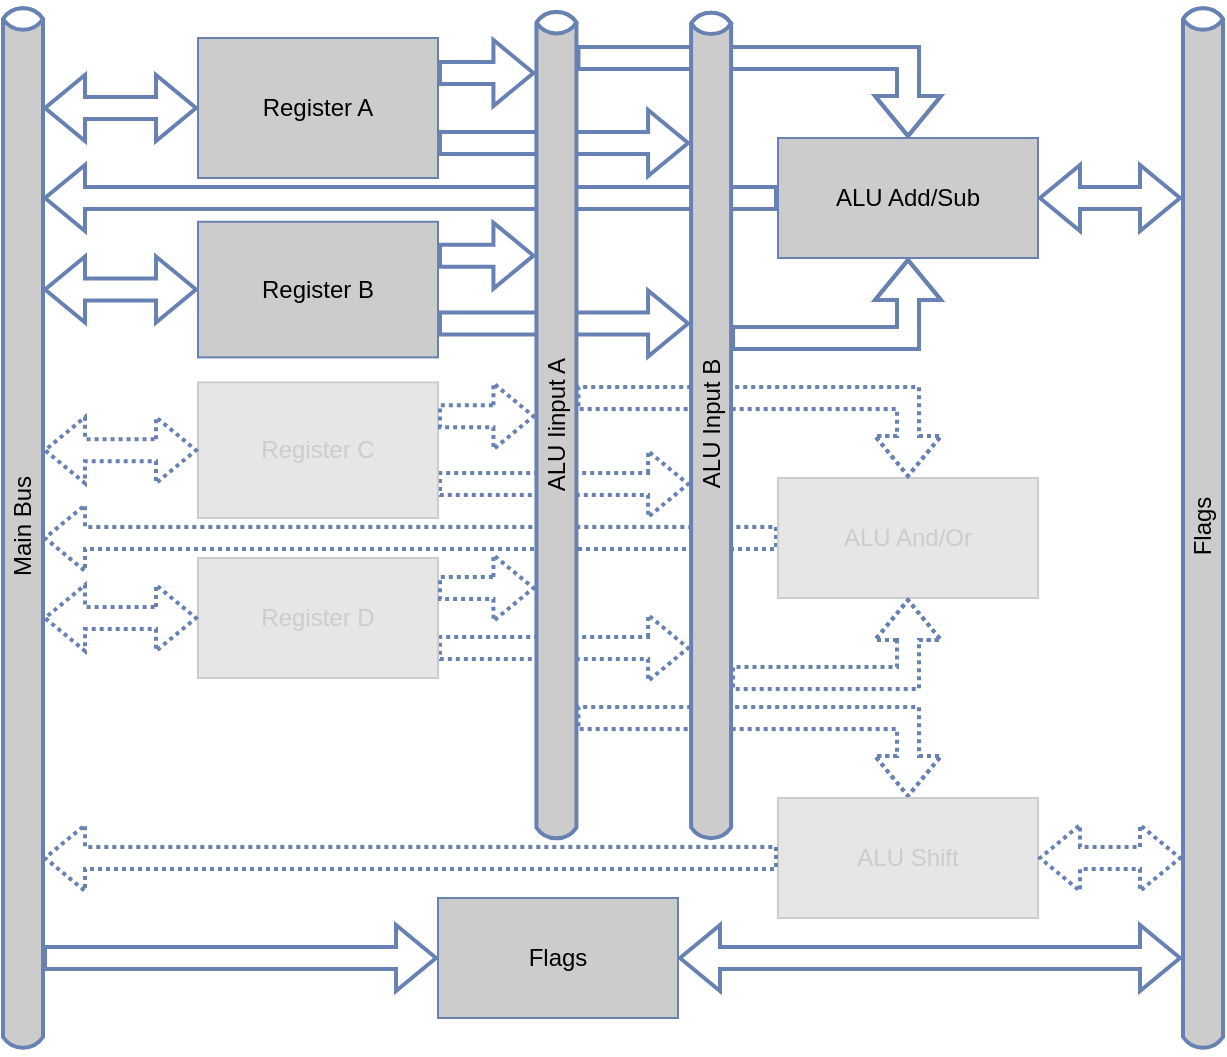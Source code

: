 <mxfile version="14.3.0"><diagram id="TNKKldhKS68kckCPZqr1" name="Page-1"><mxGraphModel dx="810" dy="552" grid="1" gridSize="10" guides="1" tooltips="1" connect="1" arrows="1" fold="1" page="1" pageScale="1" pageWidth="850" pageHeight="1100" math="0" shadow="0"><root><mxCell id="0"/><mxCell id="1" parent="0"/><mxCell id="EVdcOBMYcyQD0Lc4m5Qk-73" value="" style="strokeColor=#6881B3;edgeStyle=none;rounded=0;endArrow=none;html=1;strokeWidth=2;fontSize=22;fontColor=#000000;shape=flexArrow;endFill=0;startArrow=block;exitX=0.5;exitY=0;exitDx=0;exitDy=0;dashed=1;dashPattern=1 1;" edge="1" parent="1" source="EVdcOBMYcyQD0Lc4m5Qk-53" target="EVdcOBMYcyQD0Lc4m5Qk-62"><mxGeometry relative="1" as="geometry"><mxPoint x="588" y="520" as="sourcePoint"/><mxPoint x="410" y="490" as="targetPoint"/><Array as="points"><mxPoint x="555" y="470"/></Array></mxGeometry></mxCell><mxCell id="EVdcOBMYcyQD0Lc4m5Qk-84" value="" style="strokeColor=#6881B3;edgeStyle=none;rounded=0;endArrow=none;html=1;strokeWidth=2;fontSize=22;fontColor=#000000;shape=flexArrow;endFill=0;startArrow=block;entryX=1;entryY=0.75;entryDx=0;entryDy=0;dashed=1;dashPattern=1 1;" edge="1" parent="1" source="EVdcOBMYcyQD0Lc4m5Qk-67" target="EVdcOBMYcyQD0Lc4m5Qk-6"><mxGeometry relative="1" as="geometry"><mxPoint x="446.26" y="450.0" as="sourcePoint"/><mxPoint x="340" y="450" as="targetPoint"/></mxGeometry></mxCell><mxCell id="EVdcOBMYcyQD0Lc4m5Qk-83" value="" style="strokeColor=#6881B3;edgeStyle=none;rounded=0;endArrow=none;html=1;strokeWidth=2;fontSize=22;fontColor=#000000;shape=flexArrow;endFill=0;startArrow=block;entryX=1;entryY=0.75;entryDx=0;entryDy=0;dashed=1;dashPattern=1 1;" edge="1" parent="1" source="EVdcOBMYcyQD0Lc4m5Qk-67" target="EVdcOBMYcyQD0Lc4m5Qk-8"><mxGeometry relative="1" as="geometry"><mxPoint x="446.26" y="379.655" as="sourcePoint"/><mxPoint x="340" y="370" as="targetPoint"/></mxGeometry></mxCell><mxCell id="EVdcOBMYcyQD0Lc4m5Qk-75" value="" style="strokeColor=#6881B3;edgeStyle=none;rounded=0;endArrow=none;html=1;strokeWidth=2;fontSize=22;fontColor=#000000;shape=flexArrow;endFill=0;startArrow=block;entryX=1;entryY=0.75;entryDx=0;entryDy=0;" edge="1" parent="1" source="EVdcOBMYcyQD0Lc4m5Qk-67" target="EVdcOBMYcyQD0Lc4m5Qk-9"><mxGeometry relative="1" as="geometry"><mxPoint x="440" y="290" as="sourcePoint"/><mxPoint x="325.16" y="290.0" as="targetPoint"/></mxGeometry></mxCell><mxCell id="EVdcOBMYcyQD0Lc4m5Qk-69" value="" style="strokeColor=#6881B3;edgeStyle=none;rounded=0;endArrow=none;html=1;strokeWidth=2;fontSize=22;fontColor=#000000;shape=flexArrow;endFill=0;startArrow=block;entryX=1;entryY=0.75;entryDx=0;entryDy=0;" edge="1" parent="1" source="EVdcOBMYcyQD0Lc4m5Qk-67" target="EVdcOBMYcyQD0Lc4m5Qk-5"><mxGeometry relative="1" as="geometry"><mxPoint x="409.69" y="190.0" as="sourcePoint"/><mxPoint x="340" y="200" as="targetPoint"/></mxGeometry></mxCell><mxCell id="EVdcOBMYcyQD0Lc4m5Qk-63" value="" style="strokeColor=#6881B3;edgeStyle=none;rounded=0;endArrow=none;html=1;strokeWidth=2;fontSize=22;fontColor=#000000;shape=flexArrow;endFill=0;startArrow=block;exitX=0.5;exitY=0;exitDx=0;exitDy=0;" edge="1" parent="1" source="EVdcOBMYcyQD0Lc4m5Qk-7" target="EVdcOBMYcyQD0Lc4m5Qk-62"><mxGeometry relative="1" as="geometry"><mxPoint x="580" y="200" as="sourcePoint"/><mxPoint x="490" y="170" as="targetPoint"/><Array as="points"><mxPoint x="555" y="140"/></Array></mxGeometry></mxCell><mxCell id="EVdcOBMYcyQD0Lc4m5Qk-66" value="" style="strokeColor=#6881B3;edgeStyle=none;rounded=0;endArrow=none;html=1;strokeWidth=2;fontSize=22;fontColor=#000000;shape=flexArrow;endFill=0;startArrow=block;entryX=1;entryY=0.25;entryDx=0;entryDy=0;" edge="1" parent="1" source="EVdcOBMYcyQD0Lc4m5Qk-62" target="EVdcOBMYcyQD0Lc4m5Qk-5"><mxGeometry relative="1" as="geometry"><mxPoint x="422.88" y="140" as="sourcePoint"/><mxPoint x="340" y="140" as="targetPoint"/></mxGeometry></mxCell><mxCell id="EVdcOBMYcyQD0Lc4m5Qk-5" value="&lt;div&gt;Register A&lt;/div&gt;" style="rounded=0;whiteSpace=wrap;html=1;strokeColor=#6881B3;fillColor=#CCCCCC;" vertex="1" parent="1"><mxGeometry x="200" y="130" width="120" height="70" as="geometry"/></mxCell><mxCell id="EVdcOBMYcyQD0Lc4m5Qk-6" value="&lt;div&gt;Register D&lt;br&gt;&lt;/div&gt;" style="rounded=0;whiteSpace=wrap;html=1;strokeColor=#CCCCCC;fontColor=#CCCCCC;fillColor=#E6E6E6;" vertex="1" parent="1"><mxGeometry x="200" y="390" width="120" height="60" as="geometry"/></mxCell><mxCell id="EVdcOBMYcyQD0Lc4m5Qk-7" value="&lt;div&gt;ALU Add/Sub&lt;/div&gt;" style="rounded=0;whiteSpace=wrap;html=1;strokeColor=#6881B3;sketch=0;shadow=0;glass=0;fillColor=#CCCCCC;" vertex="1" parent="1"><mxGeometry x="490" y="180" width="130" height="60" as="geometry"/></mxCell><mxCell id="EVdcOBMYcyQD0Lc4m5Qk-8" value="&lt;div&gt;Register C&lt;/div&gt;" style="rounded=0;whiteSpace=wrap;html=1;fontColor=#CCCCCC;strokeColor=#CCCCCC;fillColor=#E6E6E6;" vertex="1" parent="1"><mxGeometry x="200" y="302.19" width="120" height="67.81" as="geometry"/></mxCell><mxCell id="EVdcOBMYcyQD0Lc4m5Qk-9" value="&lt;div&gt;Register B&lt;/div&gt;" style="rounded=0;whiteSpace=wrap;html=1;strokeColor=#6881B3;fillColor=#CCCCCC;" vertex="1" parent="1"><mxGeometry x="200" y="221.88" width="120" height="67.81" as="geometry"/></mxCell><mxCell id="EVdcOBMYcyQD0Lc4m5Qk-38" value="Main Bus" style="html=1;fillColor=#CCCCCC;strokeColor=#6881B3;gradientColor=none;gradientDirection=north;strokeWidth=2;shape=mxgraph.networks.bus;gradientColor=none;gradientDirection=north;perimeter=backbonePerimeter;backboneSize=20;rotation=-90;" vertex="1" parent="1"><mxGeometry x="-150" y="365" width="525" height="20" as="geometry"/></mxCell><mxCell id="EVdcOBMYcyQD0Lc4m5Qk-39" value="" style="strokeColor=#6881B3;edgeStyle=none;rounded=0;endArrow=block;html=1;strokeWidth=2;fontSize=22;fontColor=#000000;exitX=0;exitY=0.5;exitDx=0;exitDy=0;shape=flexArrow;startArrow=block;dashed=1;dashPattern=1 1;" edge="1" target="EVdcOBMYcyQD0Lc4m5Qk-38" parent="1" source="EVdcOBMYcyQD0Lc4m5Qk-6"><mxGeometry relative="1" as="geometry"><mxPoint x="480" y="490" as="sourcePoint"/></mxGeometry></mxCell><mxCell id="EVdcOBMYcyQD0Lc4m5Qk-40" value="" style="strokeColor=#6881B3;edgeStyle=none;rounded=0;endArrow=block;html=1;strokeWidth=2;fontSize=22;fontColor=#000000;exitX=0;exitY=0.5;exitDx=0;exitDy=0;shape=flexArrow;startArrow=block;dashed=1;dashPattern=1 1;" edge="1" target="EVdcOBMYcyQD0Lc4m5Qk-38" parent="1" source="EVdcOBMYcyQD0Lc4m5Qk-8"><mxGeometry relative="1" as="geometry"><mxPoint x="540" y="490" as="sourcePoint"/></mxGeometry></mxCell><mxCell id="EVdcOBMYcyQD0Lc4m5Qk-41" value="" style="strokeColor=#6881B3;edgeStyle=none;rounded=0;endArrow=block;html=1;strokeWidth=2;fontSize=22;fontColor=#000000;exitX=0;exitY=0.5;exitDx=0;exitDy=0;shape=flexArrow;startArrow=block;" edge="1" target="EVdcOBMYcyQD0Lc4m5Qk-38" parent="1" source="EVdcOBMYcyQD0Lc4m5Qk-9"><mxGeometry relative="1" as="geometry"><mxPoint x="500" y="440" as="sourcePoint"/></mxGeometry></mxCell><mxCell id="EVdcOBMYcyQD0Lc4m5Qk-42" value="" style="strokeColor=#6881B3;edgeStyle=none;rounded=0;endArrow=block;html=1;strokeWidth=2;fontSize=22;fontColor=#000000;startArrow=classic;startFill=1;exitX=0;exitY=0.5;exitDx=0;exitDy=0;shape=flexArrow;" edge="1" target="EVdcOBMYcyQD0Lc4m5Qk-38" parent="1" source="EVdcOBMYcyQD0Lc4m5Qk-5"><mxGeometry relative="1" as="geometry"><mxPoint x="170" y="190" as="sourcePoint"/></mxGeometry></mxCell><mxCell id="EVdcOBMYcyQD0Lc4m5Qk-44" value="" style="strokeColor=#6881B3;edgeStyle=none;rounded=0;endArrow=block;html=1;strokeWidth=2;fontSize=22;fontColor=#000000;exitX=0;exitY=0.5;exitDx=0;exitDy=0;shape=flexArrow;dashed=1;dashPattern=1 1;" edge="1" target="EVdcOBMYcyQD0Lc4m5Qk-38" parent="1" source="EVdcOBMYcyQD0Lc4m5Qk-52"><mxGeometry relative="1" as="geometry"><mxPoint x="490" y="580" as="sourcePoint"/></mxGeometry></mxCell><mxCell id="EVdcOBMYcyQD0Lc4m5Qk-45" value="" style="strokeColor=#6881B3;edgeStyle=none;rounded=0;endArrow=block;html=1;strokeWidth=2;fontSize=22;fontColor=#000000;exitX=0;exitY=0.5;exitDx=0;exitDy=0;shape=flexArrow;startArrow=none;startFill=0;" edge="1" target="EVdcOBMYcyQD0Lc4m5Qk-38" parent="1" source="EVdcOBMYcyQD0Lc4m5Qk-7"><mxGeometry relative="1" as="geometry"><mxPoint x="600" y="630" as="sourcePoint"/></mxGeometry></mxCell><mxCell id="EVdcOBMYcyQD0Lc4m5Qk-46" value="" style="strokeColor=#6881B3;edgeStyle=none;rounded=0;endArrow=none;html=1;strokeWidth=2;fontSize=22;fontColor=#000000;exitX=0;exitY=0.5;exitDx=0;exitDy=0;shape=flexArrow;endFill=0;startArrow=block;" edge="1" target="EVdcOBMYcyQD0Lc4m5Qk-38" parent="1" source="EVdcOBMYcyQD0Lc4m5Qk-2"><mxGeometry relative="1" as="geometry"><mxPoint x="660" y="630" as="sourcePoint"/></mxGeometry></mxCell><mxCell id="EVdcOBMYcyQD0Lc4m5Qk-52" value="&lt;div&gt;ALU And/Or&lt;/div&gt;" style="rounded=0;whiteSpace=wrap;html=1;sketch=0;shadow=0;glass=0;strokeColor=#CCCCCC;fillColor=#E6E6E6;fontColor=#CCCCCC;" vertex="1" parent="1"><mxGeometry x="490" y="350" width="130" height="60" as="geometry"/></mxCell><mxCell id="EVdcOBMYcyQD0Lc4m5Qk-53" value="&lt;div&gt;ALU Shift&lt;br&gt;&lt;/div&gt;" style="rounded=0;whiteSpace=wrap;html=1;sketch=0;shadow=0;glass=0;strokeColor=#CCCCCC;fillColor=#E6E6E6;fontColor=#CCCCCC;" vertex="1" parent="1"><mxGeometry x="490" y="510" width="130" height="60" as="geometry"/></mxCell><mxCell id="EVdcOBMYcyQD0Lc4m5Qk-2" value="&lt;div&gt;Flags&lt;/div&gt;" style="rounded=0;whiteSpace=wrap;html=1;strokeColor=#6881B3;fillColor=#CCCCCC;" vertex="1" parent="1"><mxGeometry x="320" y="560" width="120" height="60" as="geometry"/></mxCell><mxCell id="EVdcOBMYcyQD0Lc4m5Qk-61" value="" style="strokeColor=#6881B3;edgeStyle=none;rounded=0;endArrow=block;html=1;strokeWidth=2;fontSize=22;fontColor=#000000;shape=flexArrow;exitX=0;exitY=0.5;exitDx=0;exitDy=0;dashed=1;dashPattern=1 1;" edge="1" parent="1" source="EVdcOBMYcyQD0Lc4m5Qk-53" target="EVdcOBMYcyQD0Lc4m5Qk-38"><mxGeometry relative="1" as="geometry"><mxPoint x="410" y="540" as="sourcePoint"/><mxPoint x="100" y="540" as="targetPoint"/></mxGeometry></mxCell><mxCell id="EVdcOBMYcyQD0Lc4m5Qk-62" value="&lt;div&gt;ALU Iinput A&lt;/div&gt;" style="html=1;outlineConnect=0;fillColor=#CCCCCC;strokeColor=#6881B3;gradientColor=none;gradientDirection=north;strokeWidth=2;shape=mxgraph.networks.bus;gradientColor=none;gradientDirection=north;perimeter=backbonePerimeter;backboneSize=20;rounded=0;shadow=0;glass=0;sketch=0;rotation=-90;" vertex="1" parent="1"><mxGeometry x="170" y="313.59" width="418.45" height="20" as="geometry"/></mxCell><mxCell id="EVdcOBMYcyQD0Lc4m5Qk-64" value="" style="strokeColor=#6881B3;edgeStyle=none;rounded=0;endArrow=none;html=1;strokeWidth=2;fontSize=22;fontColor=#000000;shape=flexArrow;endFill=0;startArrow=block;exitX=0.5;exitY=0;exitDx=0;exitDy=0;dashed=1;dashPattern=1 1;" edge="1" parent="1" source="EVdcOBMYcyQD0Lc4m5Qk-52" target="EVdcOBMYcyQD0Lc4m5Qk-62"><mxGeometry relative="1" as="geometry"><mxPoint x="523" y="310" as="sourcePoint"/><mxPoint x="410" y="280" as="targetPoint"/><Array as="points"><mxPoint x="555" y="310"/></Array></mxGeometry></mxCell><mxCell id="EVdcOBMYcyQD0Lc4m5Qk-67" value="ALU Input B" style="html=1;outlineConnect=0;fillColor=#CCCCCC;strokeColor=#6881B3;gradientColor=none;gradientDirection=north;strokeWidth=2;shape=mxgraph.networks.bus;gradientColor=none;gradientDirection=north;perimeter=backbonePerimeter;backboneSize=20;rounded=0;shadow=0;glass=0;sketch=0;rotation=-90;" vertex="1" parent="1"><mxGeometry x="247.54" y="313.69" width="418.02" height="20" as="geometry"/></mxCell><mxCell id="EVdcOBMYcyQD0Lc4m5Qk-68" value="" style="strokeColor=#6881B3;edgeStyle=none;rounded=0;endArrow=none;html=1;strokeWidth=2;fontSize=22;fontColor=#000000;shape=flexArrow;endFill=0;startArrow=block;exitX=0.5;exitY=1;exitDx=0;exitDy=0;" edge="1" parent="1" source="EVdcOBMYcyQD0Lc4m5Qk-7" target="EVdcOBMYcyQD0Lc4m5Qk-67"><mxGeometry relative="1" as="geometry"><mxPoint x="638" y="260" as="sourcePoint"/><mxPoint x="480" y="300" as="targetPoint"/><Array as="points"><mxPoint x="555" y="280"/></Array></mxGeometry></mxCell><mxCell id="EVdcOBMYcyQD0Lc4m5Qk-72" value="" style="strokeColor=#6881B3;edgeStyle=none;rounded=0;endArrow=none;html=1;strokeWidth=2;fontSize=22;fontColor=#000000;shape=flexArrow;endFill=0;startArrow=block;exitX=0.5;exitY=1;exitDx=0;exitDy=0;dashed=1;dashPattern=1 1;" edge="1" parent="1" source="EVdcOBMYcyQD0Lc4m5Qk-52" target="EVdcOBMYcyQD0Lc4m5Qk-67"><mxGeometry relative="1" as="geometry"><mxPoint x="587.88" y="420.0" as="sourcePoint"/><mxPoint x="500" y="450" as="targetPoint"/><Array as="points"><mxPoint x="555" y="450"/></Array></mxGeometry></mxCell><mxCell id="EVdcOBMYcyQD0Lc4m5Qk-74" value="" style="strokeColor=#6881B3;edgeStyle=none;rounded=0;endArrow=none;html=1;strokeWidth=2;fontSize=22;fontColor=#000000;shape=flexArrow;endFill=0;startArrow=block;entryX=1;entryY=0.25;entryDx=0;entryDy=0;" edge="1" parent="1" source="EVdcOBMYcyQD0Lc4m5Qk-62" target="EVdcOBMYcyQD0Lc4m5Qk-9"><mxGeometry relative="1" as="geometry"><mxPoint x="379.69" y="260.0" as="sourcePoint"/><mxPoint x="330" y="260" as="targetPoint"/></mxGeometry></mxCell><mxCell id="EVdcOBMYcyQD0Lc4m5Qk-77" value="Flags" style="html=1;fillColor=#CCCCCC;strokeColor=#6881B3;gradientColor=none;gradientDirection=north;strokeWidth=2;shape=mxgraph.networks.bus;gradientColor=none;gradientDirection=north;perimeter=backbonePerimeter;backboneSize=20;rotation=-90;" vertex="1" parent="1"><mxGeometry x="440" y="365" width="525" height="20" as="geometry"/></mxCell><mxCell id="EVdcOBMYcyQD0Lc4m5Qk-78" value="" style="strokeColor=#6881B3;edgeStyle=none;rounded=0;endArrow=block;html=1;strokeWidth=2;fontSize=22;fontColor=#000000;shape=flexArrow;startArrow=block;entryX=1;entryY=0.5;entryDx=0;entryDy=0;" edge="1" parent="1" source="EVdcOBMYcyQD0Lc4m5Qk-77" target="EVdcOBMYcyQD0Lc4m5Qk-7"><mxGeometry relative="1" as="geometry"><mxPoint x="693.85" y="130.0" as="sourcePoint"/><mxPoint x="599.997" y="130.0" as="targetPoint"/></mxGeometry></mxCell><mxCell id="EVdcOBMYcyQD0Lc4m5Qk-79" value="" style="strokeColor=#6881B3;edgeStyle=none;rounded=0;endArrow=block;html=1;strokeWidth=2;fontSize=22;fontColor=#000000;shape=flexArrow;startArrow=block;entryX=1;entryY=0.5;entryDx=0;entryDy=0;dashed=1;dashPattern=1 1;" edge="1" parent="1" source="EVdcOBMYcyQD0Lc4m5Qk-77" target="EVdcOBMYcyQD0Lc4m5Qk-53"><mxGeometry relative="1" as="geometry"><mxPoint x="698.348" y="559.86" as="sourcePoint"/><mxPoint x="641.57" y="559.86" as="targetPoint"/></mxGeometry></mxCell><mxCell id="EVdcOBMYcyQD0Lc4m5Qk-80" value="" style="strokeColor=#6881B3;edgeStyle=none;rounded=0;endArrow=block;html=1;strokeWidth=2;fontSize=22;fontColor=#000000;shape=flexArrow;startArrow=block;entryX=1;entryY=0.5;entryDx=0;entryDy=0;" edge="1" parent="1" source="EVdcOBMYcyQD0Lc4m5Qk-77" target="EVdcOBMYcyQD0Lc4m5Qk-2"><mxGeometry relative="1" as="geometry"><mxPoint x="536.778" y="609.86" as="sourcePoint"/><mxPoint x="480" y="609.86" as="targetPoint"/></mxGeometry></mxCell><mxCell id="EVdcOBMYcyQD0Lc4m5Qk-81" value="" style="strokeColor=#6881B3;edgeStyle=none;rounded=0;endArrow=none;html=1;strokeWidth=2;fontSize=22;fontColor=#000000;shape=flexArrow;endFill=0;startArrow=block;entryX=1;entryY=0.25;entryDx=0;entryDy=0;dashed=1;dashPattern=1 1;" edge="1" parent="1" source="EVdcOBMYcyQD0Lc4m5Qk-62" target="EVdcOBMYcyQD0Lc4m5Qk-8"><mxGeometry relative="1" as="geometry"><mxPoint x="379.695" y="350.0" as="sourcePoint"/><mxPoint x="340" y="350" as="targetPoint"/></mxGeometry></mxCell><mxCell id="EVdcOBMYcyQD0Lc4m5Qk-82" value="" style="strokeColor=#6881B3;edgeStyle=none;rounded=0;endArrow=none;html=1;strokeWidth=2;fontSize=22;fontColor=#000000;shape=flexArrow;endFill=0;startArrow=block;entryX=1;entryY=0.25;entryDx=0;entryDy=0;dashed=1;dashPattern=1 1;" edge="1" parent="1" source="EVdcOBMYcyQD0Lc4m5Qk-62" target="EVdcOBMYcyQD0Lc4m5Qk-6"><mxGeometry relative="1" as="geometry"><mxPoint x="379.695" y="420.0" as="sourcePoint"/><mxPoint x="340" y="420" as="targetPoint"/></mxGeometry></mxCell></root></mxGraphModel></diagram></mxfile>